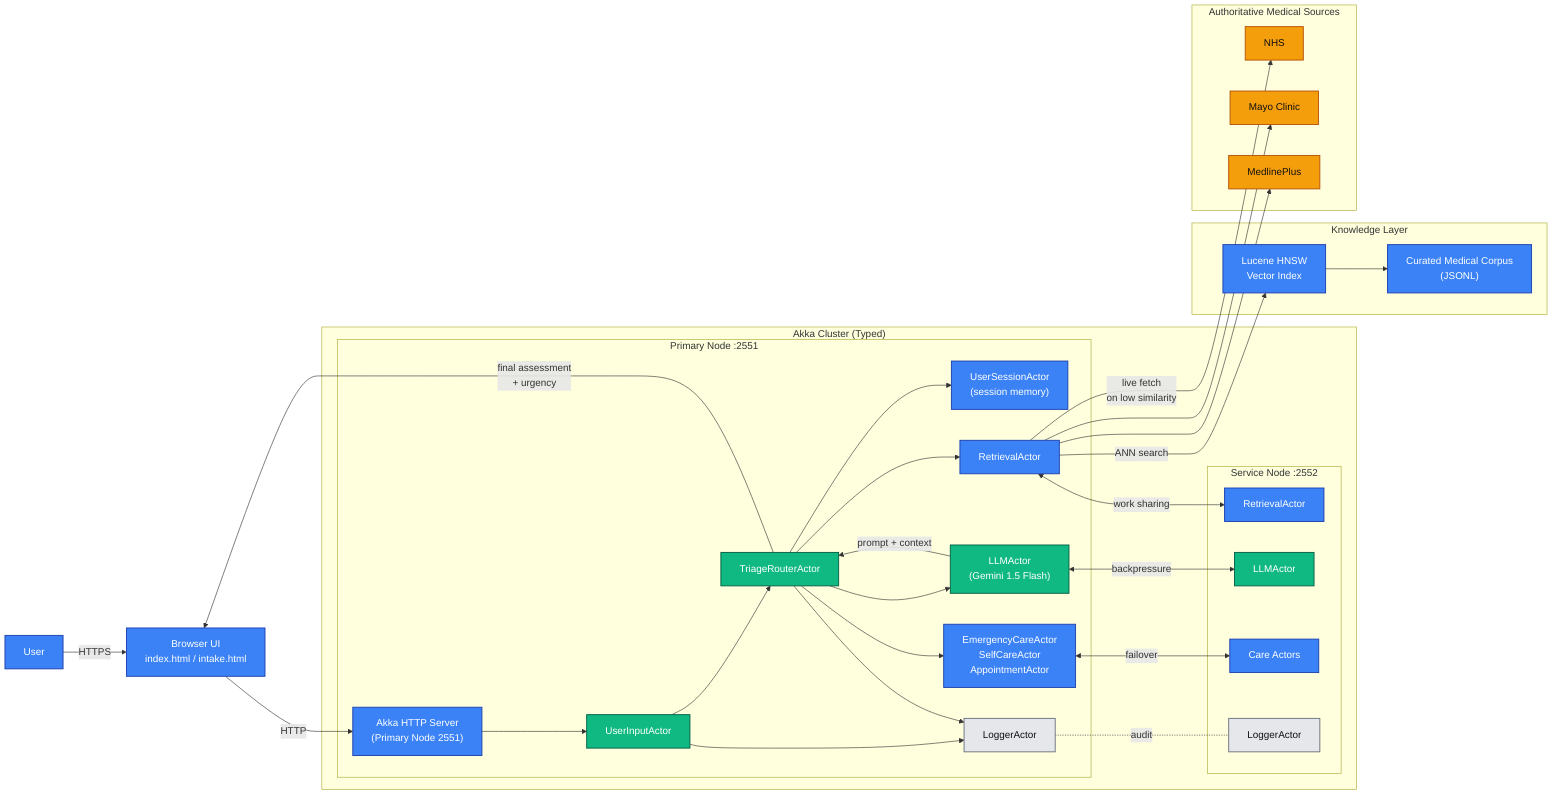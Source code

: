 flowchart LR
%% --- High-contrast, bigger text; all labels quoted ---
classDef node   fill:#3b82f6,color:#ffffff,stroke:#1e40af,stroke-width:1.5px,font-size:16px;
classDef accent fill:#10b981,color:#ffffff,stroke:#065f46,stroke-width:1.5px,font-size:16px;
classDef ext    fill:#f59e0b,color:#111111,stroke:#b45309,stroke-width:1.5px,font-size:16px;
classDef log    fill:#e5e7eb,color:#111111,stroke:#6b7280,stroke-width:1.5px,font-size:16px;

U["User"]:::node -->|HTTPS| B["Browser UI<br/>index.html / intake.html"]:::node
B -->|HTTP| H["Akka HTTP Server<br/>(Primary Node 2551)"]:::node

subgraph C["Akka Cluster (Typed)"]
direction LR

  subgraph P["Primary Node :2551"]
  direction TB
    H --> UIA["UserInputActor"]:::accent
    UIA --> TRA["TriageRouterActor"]:::accent
    TRA --> USA["UserSessionActor<br/>(session memory)"]:::node
    TRA --> RET["RetrievalActor"]:::node
    TRA --> LLM["LLMActor<br/>(Gemini 1.5 Flash)"]:::accent
    TRA --> CARE["EmergencyCareActor<br/>SelfCareActor<br/>AppointmentActor"]:::node
    PLOG["LoggerActor"]:::log
    UIA --> PLOG
    TRA --> PLOG
  end

  subgraph S["Service Node :2552"]
  direction TB
    SRET["RetrievalActor"]:::node
    SLLM["LLMActor"]:::accent
    SCARE["Care Actors"]:::node
    SLOG["LoggerActor"]:::log
  end

  RET <-->|work sharing| SRET
  LLM <-->|backpressure| SLLM
  CARE <-->|failover| SCARE
  PLOG -. audit .- SLOG
end

subgraph K["Knowledge Layer"]
direction TB
  VS["Lucene HNSW<br/>Vector Index"]:::node
  CORPUS["Curated Medical Corpus<br/>(JSONL)"]:::node
end
RET -->|ANN search| VS
VS --> CORPUS

subgraph EXT["Authoritative Medical Sources"]
direction TB
  NHS["NHS"]:::ext
  MAYO["Mayo Clinic"]:::ext
  MEDLINE["MedlinePlus"]:::ext
end
RET -->|live fetch<br/>on low similarity| NHS
RET --> MAYO
RET --> MEDLINE

LLM -->|prompt + context| TRA
TRA -->|final assessment<br/>+ urgency| B
